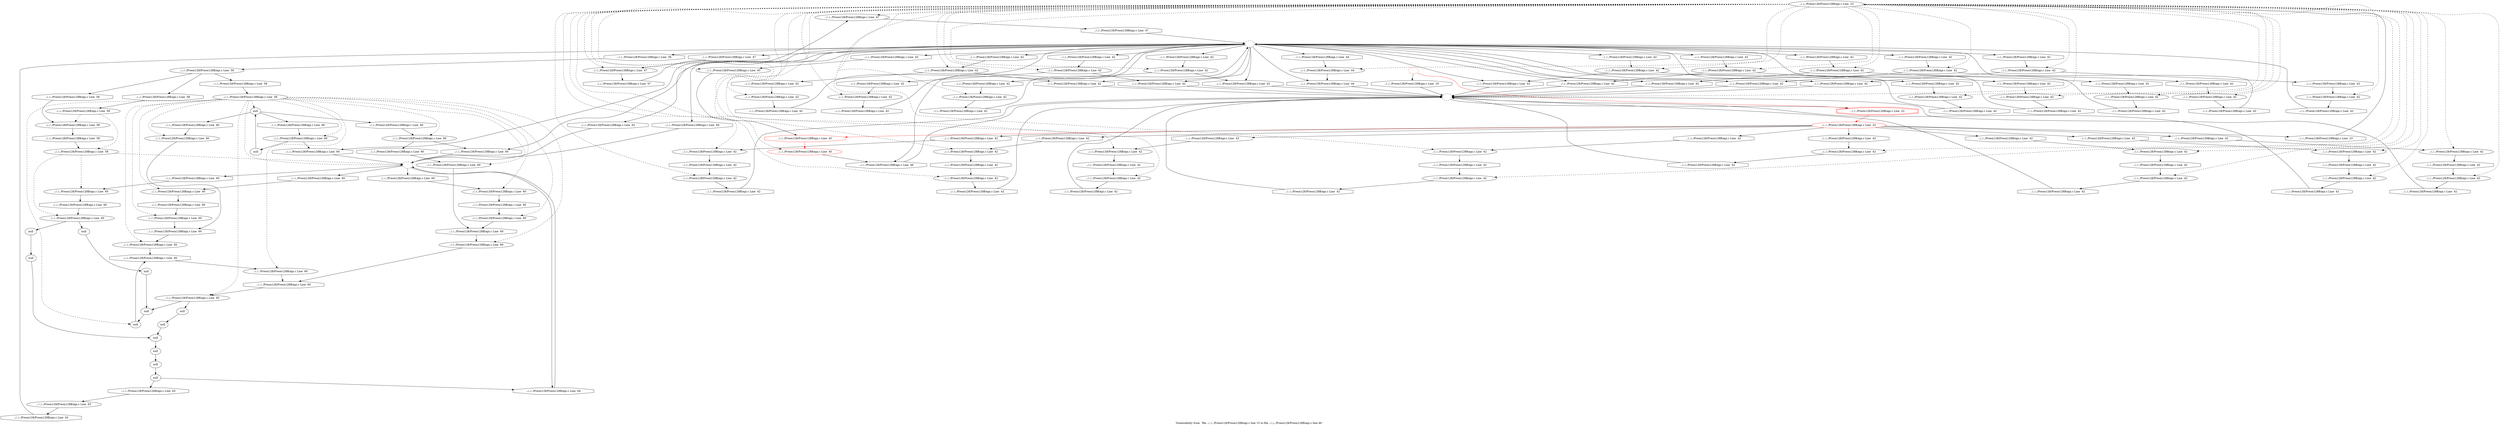 digraph "Vulnerability from 'file ../../../Preon128/Preon128B/api.c line 15 to file ../../../Preon128/Preon128B/api.c line 46 '  "{
label="Vulnerability from  'file ../../../Preon128/Preon128B/api.c line 15 to file ../../../Preon128/Preon128B/api.c line 46 ' ";
node_2003[shape=ellipse,style=solid,label="../../../Preon128/Preon128B/api.c Line  23"]
node_1998[shape=ellipse,style=dashed,label=""]
"node_2003"->"node_1998" [style=dashed]
node_2102[shape=ellipse,style=solid,label="../../../Preon128/Preon128B/api.c Line  47"]
"node_2003"->"node_2102" [style=dashed]
node_2016[shape=ellipse,style=solid,label="../../../Preon128/Preon128B/api.c Line  42"]
"node_2003"->"node_2016" [style=dashed]
node_2048[shape=ellipse,style=solid,label="../../../Preon128/Preon128B/api.c Line  42"]
"node_2003"->"node_2048" [style=dashed]
node_2041[shape=ellipse,style=solid,label="../../../Preon128/Preon128B/api.c Line  42"]
"node_2003"->"node_2041" [style=dashed]
node_2025[shape=ellipse,style=solid,label="../../../Preon128/Preon128B/api.c Line  42"]
"node_2003"->"node_2025" [style=dashed]
node_2050[shape=ellipse,style=solid,label="../../../Preon128/Preon128B/api.c Line  42"]
"node_2003"->"node_2050" [style=dashed]
node_2029[shape=ellipse,style=solid,label="../../../Preon128/Preon128B/api.c Line  42"]
"node_2003"->"node_2029" [style=dashed]
node_2097[shape=ellipse,style=solid,label="../../../Preon128/Preon128B/api.c Line  45", color=red]
"node_2003"->"node_2097" [style=dashed]
node_2052[shape=ellipse,style=solid,label="../../../Preon128/Preon128B/api.c Line  42"]
"node_2003"->"node_2052" [style=dashed]
node_2054[shape=ellipse,style=solid,label="../../../Preon128/Preon128B/api.c Line  42"]
"node_2003"->"node_2054" [style=dashed]
node_2018[shape=ellipse,style=solid,label="../../../Preon128/Preon128B/api.c Line  42"]
"node_2003"->"node_2018" [style=dashed]
node_2059[shape=ellipse,style=solid,label="../../../Preon128/Preon128B/api.c Line  42"]
"node_2003"->"node_2059" [style=dashed]
node_2038[shape=ellipse,style=solid,label="../../../Preon128/Preon128B/api.c Line  42"]
"node_2003"->"node_2038" [style=dashed]
node_2031[shape=ellipse,style=solid,label="../../../Preon128/Preon128B/api.c Line  42"]
"node_2003"->"node_2031" [style=dashed]
node_2036[shape=ellipse,style=solid,label="../../../Preon128/Preon128B/api.c Line  42"]
"node_2003"->"node_2036" [style=dashed]
node_2061[shape=ellipse,style=solid,label="../../../Preon128/Preon128B/api.c Line  42"]
"node_2003"->"node_2061" [style=dashed]
node_2063[shape=ellipse,style=solid,label="../../../Preon128/Preon128B/api.c Line  42"]
"node_2003"->"node_2063" [style=dashed]
node_2009[shape=ellipse,style=solid,label="../../../Preon128/Preon128B/api.c Line  42"]
"node_2003"->"node_2009" [style=dashed]
node_2065[shape=ellipse,style=solid,label="../../../Preon128/Preon128B/api.c Line  42"]
"node_2003"->"node_2065" [style=dashed]
node_2070[shape=ellipse,style=solid,label="../../../Preon128/Preon128B/api.c Line  42"]
"node_2003"->"node_2070" [style=dashed]
node_2072[shape=ellipse,style=solid,label="../../../Preon128/Preon128B/api.c Line  42"]
"node_2003"->"node_2072" [style=dashed]
node_2074[shape=ellipse,style=solid,label="../../../Preon128/Preon128B/api.c Line  42"]
"node_2003"->"node_2074" [style=dashed]
node_2076[shape=ellipse,style=solid,label="../../../Preon128/Preon128B/api.c Line  42"]
"node_2003"->"node_2076" [style=dashed]
node_2014[shape=ellipse,style=solid,label="../../../Preon128/Preon128B/api.c Line  42"]
"node_2003"->"node_2014" [style=dashed]
node_2020[shape=ellipse,style=solid,label="../../../Preon128/Preon128B/api.c Line  42"]
"node_2003"->"node_2020" [style=dashed]
node_2100[shape=ellipse,style=solid,label="../../../Preon128/Preon128B/api.c Line  47"]
"node_2003"->"node_2100" [style=dashed]
node_2081[shape=ellipse,style=solid,label="../../../Preon128/Preon128B/api.c Line  42"]
"node_2003"->"node_2081" [style=dashed]
node_2043[shape=ellipse,style=solid,label="../../../Preon128/Preon128B/api.c Line  42"]
"node_2003"->"node_2043" [style=dashed]
node_2007[shape=ellipse,style=solid,label="../../../Preon128/Preon128B/api.c Line  42"]
"node_2003"->"node_2007" [style=dashed]
node_2083[shape=ellipse,style=solid,label="../../../Preon128/Preon128B/api.c Line  42"]
"node_2003"->"node_2083" [style=dashed]
node_2027[shape=ellipse,style=solid,label="../../../Preon128/Preon128B/api.c Line  42"]
"node_2003"->"node_2027" [style=dashed]
node_2085[shape=ellipse,style=solid,label="../../../Preon128/Preon128B/api.c Line  42"]
"node_2003"->"node_2085" [style=dashed]
node_2087[shape=ellipse,style=solid,label="../../../Preon128/Preon128B/api.c Line  42"]
"node_2003"->"node_2087" [style=dashed]
node_2092[shape=ellipse,style=solid,label="../../../Preon128/Preon128B/api.c Line  44"]
"node_2003"->"node_2092" [style=dashed]
node_2005[shape=ellipse,style=solid,label="../../../Preon128/Preon128B/api.c Line  42"]
"node_2003"->"node_2005" [style=dashed]
node_2095[shape=ellipse,style=solid,label="../../../Preon128/Preon128B/api.c Line  45"]
"node_2003"->"node_2095" [style=dashed]
node_2002[shape=doubleoctagon,style=solid,label="../../../Preon128/Preon128B/api.c Line  22", color=red]
node_2001[shape=ellipse,style=solid,label="../../../Preon128/Preon128B/api.c Line  22", color=red]
"node_2002"->"node_2001" [color=red]
node_2049[shape=octagon,style=solid,label="../../../Preon128/Preon128B/api.c Line  42"]
"node_2001"->"node_2049"
node_2004[shape=octagon,style=solid,label="../../../Preon128/Preon128B/api.c Line  23"]
"node_2001"->"node_2004"
node_2026[shape=octagon,style=solid,label="../../../Preon128/Preon128B/api.c Line  42"]
"node_2001"->"node_2026"
node_2060[shape=octagon,style=solid,label="../../../Preon128/Preon128B/api.c Line  42"]
"node_2001"->"node_2060"
node_2071[shape=octagon,style=solid,label="../../../Preon128/Preon128B/api.c Line  42"]
"node_2001"->"node_2071"
node_2098[shape=octagon,style=solid,label="../../../Preon128/Preon128B/api.c Line  45", color=red]
"node_2001"->"node_2098" [color=red]
node_2037[shape=octagon,style=solid,label="../../../Preon128/Preon128B/api.c Line  42"]
"node_2001"->"node_2037"
node_2015[shape=octagon,style=solid,label="../../../Preon128/Preon128B/api.c Line  42"]
"node_2001"->"node_2015"
node_2006[shape=octagon,style=solid,label="../../../Preon128/Preon128B/api.c Line  42"]
"node_2001"->"node_2006"
node_2082[shape=octagon,style=solid,label="../../../Preon128/Preon128B/api.c Line  42"]
"node_2001"->"node_2082"
node_2000[shape=ellipse,style=dashed,label="", color=red]
"node_2000"->"node_2002" [color=red]
node_1999[shape=octagon,style=solid,label="../../../Preon128/Preon128B/api.c Line  19"]
"node_2000"->"node_1999"
"node_1999"->"node_1998"
"node_1998"->"node_2002"
node_1997[shape=ellipse,style=dashed,label=""]
node_2105[shape=octagon,style=solid,label="../../../Preon128/Preon128B/api.c Line  56"]
"node_1997"->"node_2105"
node_2096[shape=octagon,style=solid,label="../../../Preon128/Preon128B/api.c Line  45"]
"node_1997"->"node_2096"
node_2053[shape=octagon,style=solid,label="../../../Preon128/Preon128B/api.c Line  42"]
"node_1997"->"node_2053"
node_2012[shape=octagon,style=solid,label="../../../Preon128/Preon128B/api.c Line  42"]
"node_1997"->"node_2012"
node_2034[shape=octagon,style=solid,label="../../../Preon128/Preon128B/api.c Line  42"]
"node_1997"->"node_2034"
node_2057[shape=octagon,style=solid,label="../../../Preon128/Preon128B/api.c Line  42"]
"node_1997"->"node_2057"
node_2064[shape=octagon,style=solid,label="../../../Preon128/Preon128B/api.c Line  42"]
"node_1997"->"node_2064"
node_2068[shape=octagon,style=solid,label="../../../Preon128/Preon128B/api.c Line  42"]
"node_1997"->"node_2068"
node_2099[shape=octagon,style=solid,label="../../../Preon128/Preon128B/api.c Line  46"]
"node_1997"->"node_2099"
node_2075[shape=octagon,style=solid,label="../../../Preon128/Preon128B/api.c Line  42"]
"node_1997"->"node_2075"
node_2113[shape=octagon,style=solid,label="../../../Preon128/Preon128B/api.c Line  60"]
"node_1997"->"node_2113"
node_2046[shape=octagon,style=solid,label="../../../Preon128/Preon128B/api.c Line  42"]
"node_1997"->"node_2046"
node_2134[shape=octagon,style=solid,label="../../../Preon128/Preon128B/api.c Line  60"]
"node_1997"->"node_2134"
node_2042[shape=octagon,style=solid,label="../../../Preon128/Preon128B/api.c Line  42"]
"node_1997"->"node_2042"
node_2079[shape=octagon,style=solid,label="../../../Preon128/Preon128B/api.c Line  42"]
"node_1997"->"node_2079"
node_2101[shape=octagon,style=solid,label="../../../Preon128/Preon128B/api.c Line  47"]
"node_1997"->"node_2101"
node_2008[shape=octagon,style=solid,label="../../../Preon128/Preon128B/api.c Line  42"]
"node_1997"->"node_2008"
node_2151[shape=octagon,style=solid,label="../../../Preon128/Preon128B/api.c Line  60"]
"node_1997"->"node_2151"
node_2019[shape=octagon,style=solid,label="../../../Preon128/Preon128B/api.c Line  42"]
"node_1997"->"node_2019"
node_2086[shape=octagon,style=solid,label="../../../Preon128/Preon128B/api.c Line  42"]
"node_1997"->"node_2086"
node_2090[shape=octagon,style=solid,label="../../../Preon128/Preon128B/api.c Line  42"]
"node_1997"->"node_2090"
node_2023[shape=octagon,style=solid,label="../../../Preon128/Preon128B/api.c Line  42"]
"node_1997"->"node_2023"
node_2093[shape=octagon,style=solid,label="../../../Preon128/Preon128B/api.c Line  44"]
"node_1997"->"node_2093"
node_2030[shape=octagon,style=solid,label="../../../Preon128/Preon128B/api.c Line  42"]
"node_1997"->"node_2030"
node_2094[shape=octagon,style=solid,label="../../../Preon128/Preon128B/api.c Line  44"]
"node_1997"->"node_2094"
node_2160[shape=octagon,style=solid,label="../../../Preon128/Preon128B/api.c Line  62"]
"node_1997"->"node_2160"
node_2040[shape=octagon,style=solid,label="../../../Preon128/Preon128B/api.c Line  47"]
"node_2102"->"node_2040"
node_2103[shape=octagon,style=solid,label="../../../Preon128/Preon128B/api.c Line  47"]
"node_2103"->"node_2102"
node_2024[shape=octagon,style=solid,label="../../../Preon128/Preon128B/api.c Line  42"]
"node_2016"->"node_2024"
node_2051[shape=octagon,style=solid,label="../../../Preon128/Preon128B/api.c Line  42"]
"node_2048"->"node_2051"
"node_2049"->"node_2048"
"node_2041"->"node_2046"
node_2044[shape=octagon,style=solid,label="../../../Preon128/Preon128B/api.c Line  42"]
"node_2041"->"node_2044"
node_2028[shape=octagon,style=solid,label="../../../Preon128/Preon128B/api.c Line  42"]
"node_2025"->"node_2028"
node_2017[shape=octagon,style=solid,label="../../../Preon128/Preon128B/api.c Line  42"]
"node_2017"->"node_2016"
node_2104[shape=ellipse,style=solid,label="../../../Preon128/Preon128B/api.c Line  56"]
node_2107[shape=octagon,style=solid,label="../../../Preon128/Preon128B/api.c Line  58"]
"node_2104"->"node_2107"
node_2109[shape=octagon,style=solid,label="../../../Preon128/Preon128B/api.c Line  58"]
"node_2104"->"node_2109"
node_2123[shape=octagon,style=solid,label="../../../Preon128/Preon128B/api.c Line  58"]
"node_2104"->"node_2123"
"node_2105"->"node_2104"
node_2142[shape=octagon,style=solid,label="../../../Preon128/Preon128B/api.c Line  60"]
node_2141[shape=ellipse,style=solid,label="../../../Preon128/Preon128B/api.c Line  60"]
"node_2142"->"node_2141"
node_2143[shape=ellipse,style=solid,label="../../../Preon128/Preon128B/api.c Line  60"]
node_2127[shape=octagon,style=solid,label="../../../Preon128/Preon128B/api.c Line  60"]
"node_2143"->"node_2127"
node_2144[shape=octagon,style=solid,label="../../../Preon128/Preon128B/api.c Line  60"]
"node_2144"->"node_2143"
"node_2024"->"node_1998"
node_2058[shape=octagon,style=solid,label="../../../Preon128/Preon128B/api.c Line  42"]
"node_2050"->"node_2058"
"node_2051"->"node_2050"
"node_2029"->"node_2034"
node_2032[shape=octagon,style=solid,label="../../../Preon128/Preon128B/api.c Line  42"]
"node_2029"->"node_2032"
"node_2096"->"node_2095"
"node_2097"->"node_2099"
node_2055[shape=octagon,style=solid,label="../../../Preon128/Preon128B/api.c Line  42"]
"node_2052"->"node_2055"
"node_2052"->"node_2057"
"node_2053"->"node_2052"
node_2145[shape=ellipse,style=solid,label="../../../Preon128/Preon128B/api.c Line  60"]
"node_2145"->"node_2144"
node_2146[shape=octagon,style=solid,label="../../../Preon128/Preon128B/api.c Line  60"]
"node_2146"->"node_2145"
node_2147[shape=ellipse,style=solid,label="../../../Preon128/Preon128B/api.c Line  60"]
"node_2147"->"node_2146"
node_2056[shape=octagon,style=solid,label="../../../Preon128/Preon128B/api.c Line  42"]
"node_2054"->"node_2056"
"node_2055"->"node_2054"
node_2126[shape=ellipse,style=solid,label="../../../Preon128/Preon128B/api.c Line  60"]
node_2125[shape=octagon,style=solid,label="null"]
"node_2126"->"node_2125"
node_2155[shape=octagon,style=solid,label="null"]
"node_2126"->"node_2155"
"node_2127"->"node_2126"
"node_2012"->"node_1998"
node_2124[shape=ellipse,style=solid,label="null"]
node_2157[shape=octagon,style=solid,label="null"]
"node_2124"->"node_2157"
"node_2125"->"node_2124"
"node_2034"->"node_1998"
node_2022[shape=octagon,style=solid,label="../../../Preon128/Preon128B/api.c Line  42"]
"node_2022"->"node_1997"
"node_2004"->"node_2003"
node_2021[shape=octagon,style=solid,label="../../../Preon128/Preon128B/api.c Line  42"]
"node_2018"->"node_2021"
"node_2018"->"node_2023"
node_2148[shape=octagon,style=solid,label="../../../Preon128/Preon128B/api.c Line  60"]
"node_2148"->"node_2147"
node_2149[shape=ellipse,style=solid,label="../../../Preon128/Preon128B/api.c Line  60"]
"node_2149"->"node_2148"
node_2150[shape=octagon,style=solid,label="../../../Preon128/Preon128B/api.c Line  60"]
"node_2150"->"node_2149"
node_2163[shape=octagon,style=solid,label="../../../Preon128/Preon128B/api.c Line  63"]
"node_2163"->"node_1997"
node_2164[shape=octagon,style=solid,label="../../../Preon128/Preon128B/api.c Line  64"]
node_2112[shape=ellipse,style=dashed,label=""]
"node_2164"->"node_2112"
"node_2056"->"node_1997"
"node_2057"->"node_1998"
"node_2058"->"node_1998"
node_2062[shape=octagon,style=solid,label="../../../Preon128/Preon128B/api.c Line  42"]
"node_2059"->"node_2062"
node_2116[shape=ellipse,style=solid,label="../../../Preon128/Preon128B/api.c Line  60"]
node_2121[shape=octagon,style=solid,label="null"]
"node_2116"->"node_2121"
node_2119[shape=octagon,style=solid,label="null"]
"node_2116"->"node_2119"
node_2117[shape=octagon,style=solid,label="../../../Preon128/Preon128B/api.c Line  60"]
"node_2117"->"node_2116"
node_2010[shape=octagon,style=solid,label="../../../Preon128/Preon128B/api.c Line  42"]
"node_2010"->"node_2009"
node_2128[shape=ellipse,style=solid,label="../../../Preon128/Preon128B/api.c Line  60"]
"node_2128"->"node_2127"
node_2129[shape=octagon,style=solid,label="../../../Preon128/Preon128B/api.c Line  60"]
"node_2129"->"node_2128"
"node_2026"->"node_2025"
node_2138[shape=octagon,style=solid,label="null"]
node_2137[shape=ellipse,style=solid,label="null"]
"node_2138"->"node_2137"
node_2139[shape=ellipse,style=solid,label="../../../Preon128/Preon128B/api.c Line  60"]
"node_2139"->"node_2129"
"node_2021"->"node_2020"
node_2035[shape=octagon,style=solid,label="../../../Preon128/Preon128B/api.c Line  42"]
"node_2035"->"node_1998"
node_2039[shape=octagon,style=solid,label="../../../Preon128/Preon128B/api.c Line  42"]
"node_2039"->"node_2038"
node_2047[shape=octagon,style=solid,label="../../../Preon128/Preon128B/api.c Line  42"]
"node_2038"->"node_2047"
node_2120[shape=ellipse,style=solid,label="null"]
"node_2120"->"node_2155"
"node_2121"->"node_2120"
node_2033[shape=octagon,style=solid,label="../../../Preon128/Preon128B/api.c Line  42"]
"node_2031"->"node_2033"
"node_2036"->"node_2039"
"node_2060"->"node_2059"
node_2069[shape=octagon,style=solid,label="../../../Preon128/Preon128B/api.c Line  42"]
"node_2061"->"node_2069"
"node_2062"->"node_2061"
node_2066[shape=octagon,style=solid,label="../../../Preon128/Preon128B/api.c Line  42"]
"node_2063"->"node_2066"
"node_2063"->"node_2068"
node_2011[shape=octagon,style=solid,label="../../../Preon128/Preon128B/api.c Line  42"]
"node_2009"->"node_2011"
"node_2064"->"node_2063"
node_2067[shape=octagon,style=solid,label="../../../Preon128/Preon128B/api.c Line  42"]
"node_2065"->"node_2067"
"node_2066"->"node_2065"
"node_2067"->"node_1997"
"node_2068"->"node_1998"
"node_2069"->"node_1998"
node_2073[shape=octagon,style=solid,label="../../../Preon128/Preon128B/api.c Line  42"]
"node_2070"->"node_2073"
"node_2071"->"node_2070"
node_2080[shape=octagon,style=solid,label="../../../Preon128/Preon128B/api.c Line  42"]
"node_2072"->"node_2080"
"node_2073"->"node_2072"
node_2013[shape=octagon,style=solid,label="../../../Preon128/Preon128B/api.c Line  42"]
"node_2013"->"node_1998"
"node_2098"->"node_2097" [color=red]
"node_2099"->"node_1998"
node_2077[shape=octagon,style=solid,label="../../../Preon128/Preon128B/api.c Line  42"]
"node_2074"->"node_2077"
"node_2074"->"node_2079"
"node_2075"->"node_2074"
node_2154[shape=ellipse,style=solid,label="null"]
"node_2154"->"node_2144"
"node_2155"->"node_2154"
node_2156[shape=ellipse,style=solid,label="null"]
node_2159[shape=octagon,style=solid,label="null"]
"node_2156"->"node_2159"
node_2078[shape=octagon,style=solid,label="../../../Preon128/Preon128B/api.c Line  42"]
"node_2076"->"node_2078"
"node_2077"->"node_2076"
"node_2112"->"node_2150"
"node_2112"->"node_2164"
node_2115[shape=octagon,style=solid,label="../../../Preon128/Preon128B/api.c Line  60"]
"node_2112"->"node_2115"
node_2133[shape=octagon,style=solid,label="../../../Preon128/Preon128B/api.c Line  60"]
"node_2112"->"node_2133"
"node_2113"->"node_2112"
node_2106[shape=ellipse,style=solid,label="../../../Preon128/Preon128B/api.c Line  58"]
node_2108[shape=ellipse,style=solid,label="../../../Preon128/Preon128B/api.c Line  58"]
"node_2106"->"node_2108" [style=dashed]
node_2110[shape=ellipse,style=solid,label="../../../Preon128/Preon128B/api.c Line  58"]
"node_2106"->"node_2110" [style=dashed]
"node_2107"->"node_2106"
"node_2157"->"node_2156"
node_2158[shape=ellipse,style=solid,label="null"]
"node_2158"->"node_2164"
node_2162[shape=octagon,style=solid,label="../../../Preon128/Preon128B/api.c Line  63"]
"node_2158"->"node_2162"
"node_2159"->"node_2158"
"node_2037"->"node_2036"
node_2118[shape=ellipse,style=solid,label="null"]
"node_2118"->"node_2157"
"node_2119"->"node_2118"
"node_2014"->"node_2017"
"node_2046"->"node_1998"
"node_2047"->"node_1998"
"node_2020"->"node_2022"
"node_2134"->"node_2112"
node_2135[shape=ellipse,style=solid,label="../../../Preon128/Preon128B/api.c Line  60"]
"node_2135"->"node_2138"
"node_2135"->"node_2134"
"node_2042"->"node_2041"
"node_2078"->"node_1997"
"node_2079"->"node_1998"
"node_2100"->"node_2103"
"node_2101"->"node_2100"
node_2111[shape=octagon,style=solid,label="../../../Preon128/Preon128B/api.c Line  58"]
"node_2108"->"node_2111"
"node_2109"->"node_2108"
"node_2032"->"node_2031"
"node_2008"->"node_2007"
"node_2080"->"node_1998"
node_2084[shape=octagon,style=solid,label="../../../Preon128/Preon128B/api.c Line  42"]
"node_2081"->"node_2084"
node_2045[shape=octagon,style=solid,label="../../../Preon128/Preon128B/api.c Line  42"]
"node_2043"->"node_2045"
node_2140[shape=octagon,style=solid,label="../../../Preon128/Preon128B/api.c Line  60"]
"node_2140"->"node_2139"
"node_2141"->"node_2140"
"node_2141"->"node_2151"
node_2130[shape=ellipse,style=solid,label="../../../Preon128/Preon128B/api.c Line  60"]
"node_2130"->"node_2129"
node_2131[shape=octagon,style=solid,label="../../../Preon128/Preon128B/api.c Line  60"]
"node_2131"->"node_2130"
"node_2110"->"node_2116" [style=dashed]
"node_2110"->"node_2112" [style=dashed]
node_2114[shape=ellipse,style=solid,label="../../../Preon128/Preon128B/api.c Line  60"]
"node_2110"->"node_2114" [style=dashed]
"node_2111"->"node_2110"
"node_2151"->"node_2112"
node_2152[shape=ellipse,style=solid,label="../../../Preon128/Preon128B/api.c Line  60"]
"node_2152"->"node_2146"
node_2153[shape=octagon,style=solid,label="../../../Preon128/Preon128B/api.c Line  60"]
"node_2153"->"node_2152"
"node_2015"->"node_2014"
"node_2007"->"node_2012"
"node_2007"->"node_2010"
"node_2114"->"node_2117"
"node_2115"->"node_2114"
"node_2006"->"node_2005"
node_2132[shape=ellipse,style=solid,label="../../../Preon128/Preon128B/api.c Line  60"]
"node_2132"->"node_2131"
"node_2133"->"node_2132"
"node_2082"->"node_2081"
node_2091[shape=octagon,style=solid,label="../../../Preon128/Preon128B/api.c Line  42"]
"node_2083"->"node_2091"
"node_2019"->"node_2018"
"node_2027"->"node_2035"
"node_2028"->"node_2027"
"node_2011"->"node_1997"
node_2122[shape=ellipse,style=solid,label="../../../Preon128/Preon128B/api.c Line  58"]
"node_2122"->"node_2143" [style=dashed]
"node_2122"->"node_2145" [style=dashed]
"node_2122"->"node_2147" [style=dashed]
"node_2122"->"node_2126" [style=dashed]
"node_2122"->"node_2149" [style=dashed]
"node_2122"->"node_2128" [style=dashed]
"node_2122"->"node_2139" [style=dashed]
"node_2122"->"node_2154" [style=dashed]
"node_2122"->"node_2112" [style=dashed]
"node_2122"->"node_2135" [style=dashed]
"node_2122"->"node_2141" [style=dashed]
"node_2122"->"node_2130" [style=dashed]
"node_2122"->"node_2152" [style=dashed]
"node_2122"->"node_2132" [style=dashed]
"node_2122"->"node_2137" [style=dashed]
"node_2123"->"node_2122"
"node_2084"->"node_2083"
node_2088[shape=octagon,style=solid,label="../../../Preon128/Preon128B/api.c Line  42"]
"node_2085"->"node_2088"
"node_2085"->"node_2090"
"node_2086"->"node_2085"
node_2089[shape=octagon,style=solid,label="../../../Preon128/Preon128B/api.c Line  42"]
"node_2087"->"node_2089"
"node_2033"->"node_1997"
"node_2088"->"node_2087"
"node_2089"->"node_1997"
"node_2040"->"node_1997"
"node_2090"->"node_1998"
"node_2091"->"node_1998"
node_2136[shape=octagon,style=solid,label="../../../Preon128/Preon128B/api.c Line  60"]
"node_2136"->"node_2135"
"node_2137"->"node_2142"
"node_2137"->"node_2153"
"node_2137"->"node_2136"
"node_2023"->"node_1998"
"node_2092"->"node_2094"
"node_2093"->"node_2092"
"node_2030"->"node_2029"
"node_2005"->"node_2013"
"node_2044"->"node_2043"
"node_2045"->"node_1997"
"node_2094"->"node_1998"
"node_2095"->"node_2098"
"node_2160"->"node_2112"
node_2161[shape=ellipse,style=solid,label="../../../Preon128/Preon128B/api.c Line  63"]
"node_2161"->"node_2163"
"node_2162"->"node_2161"
}

